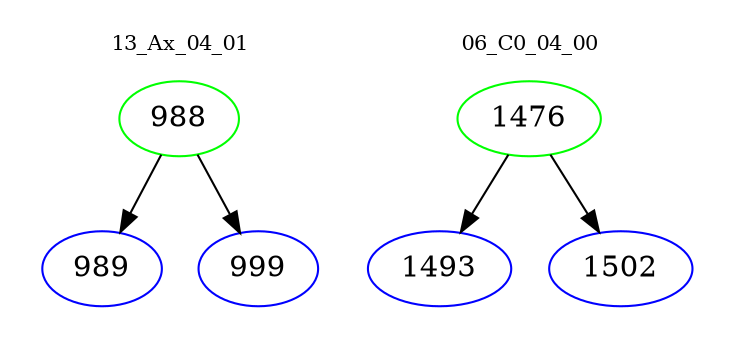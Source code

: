 digraph{
subgraph cluster_0 {
color = white
label = "13_Ax_04_01";
fontsize=10;
T0_988 [label="988", color="green"]
T0_988 -> T0_989 [color="black"]
T0_989 [label="989", color="blue"]
T0_988 -> T0_999 [color="black"]
T0_999 [label="999", color="blue"]
}
subgraph cluster_1 {
color = white
label = "06_C0_04_00";
fontsize=10;
T1_1476 [label="1476", color="green"]
T1_1476 -> T1_1493 [color="black"]
T1_1493 [label="1493", color="blue"]
T1_1476 -> T1_1502 [color="black"]
T1_1502 [label="1502", color="blue"]
}
}
